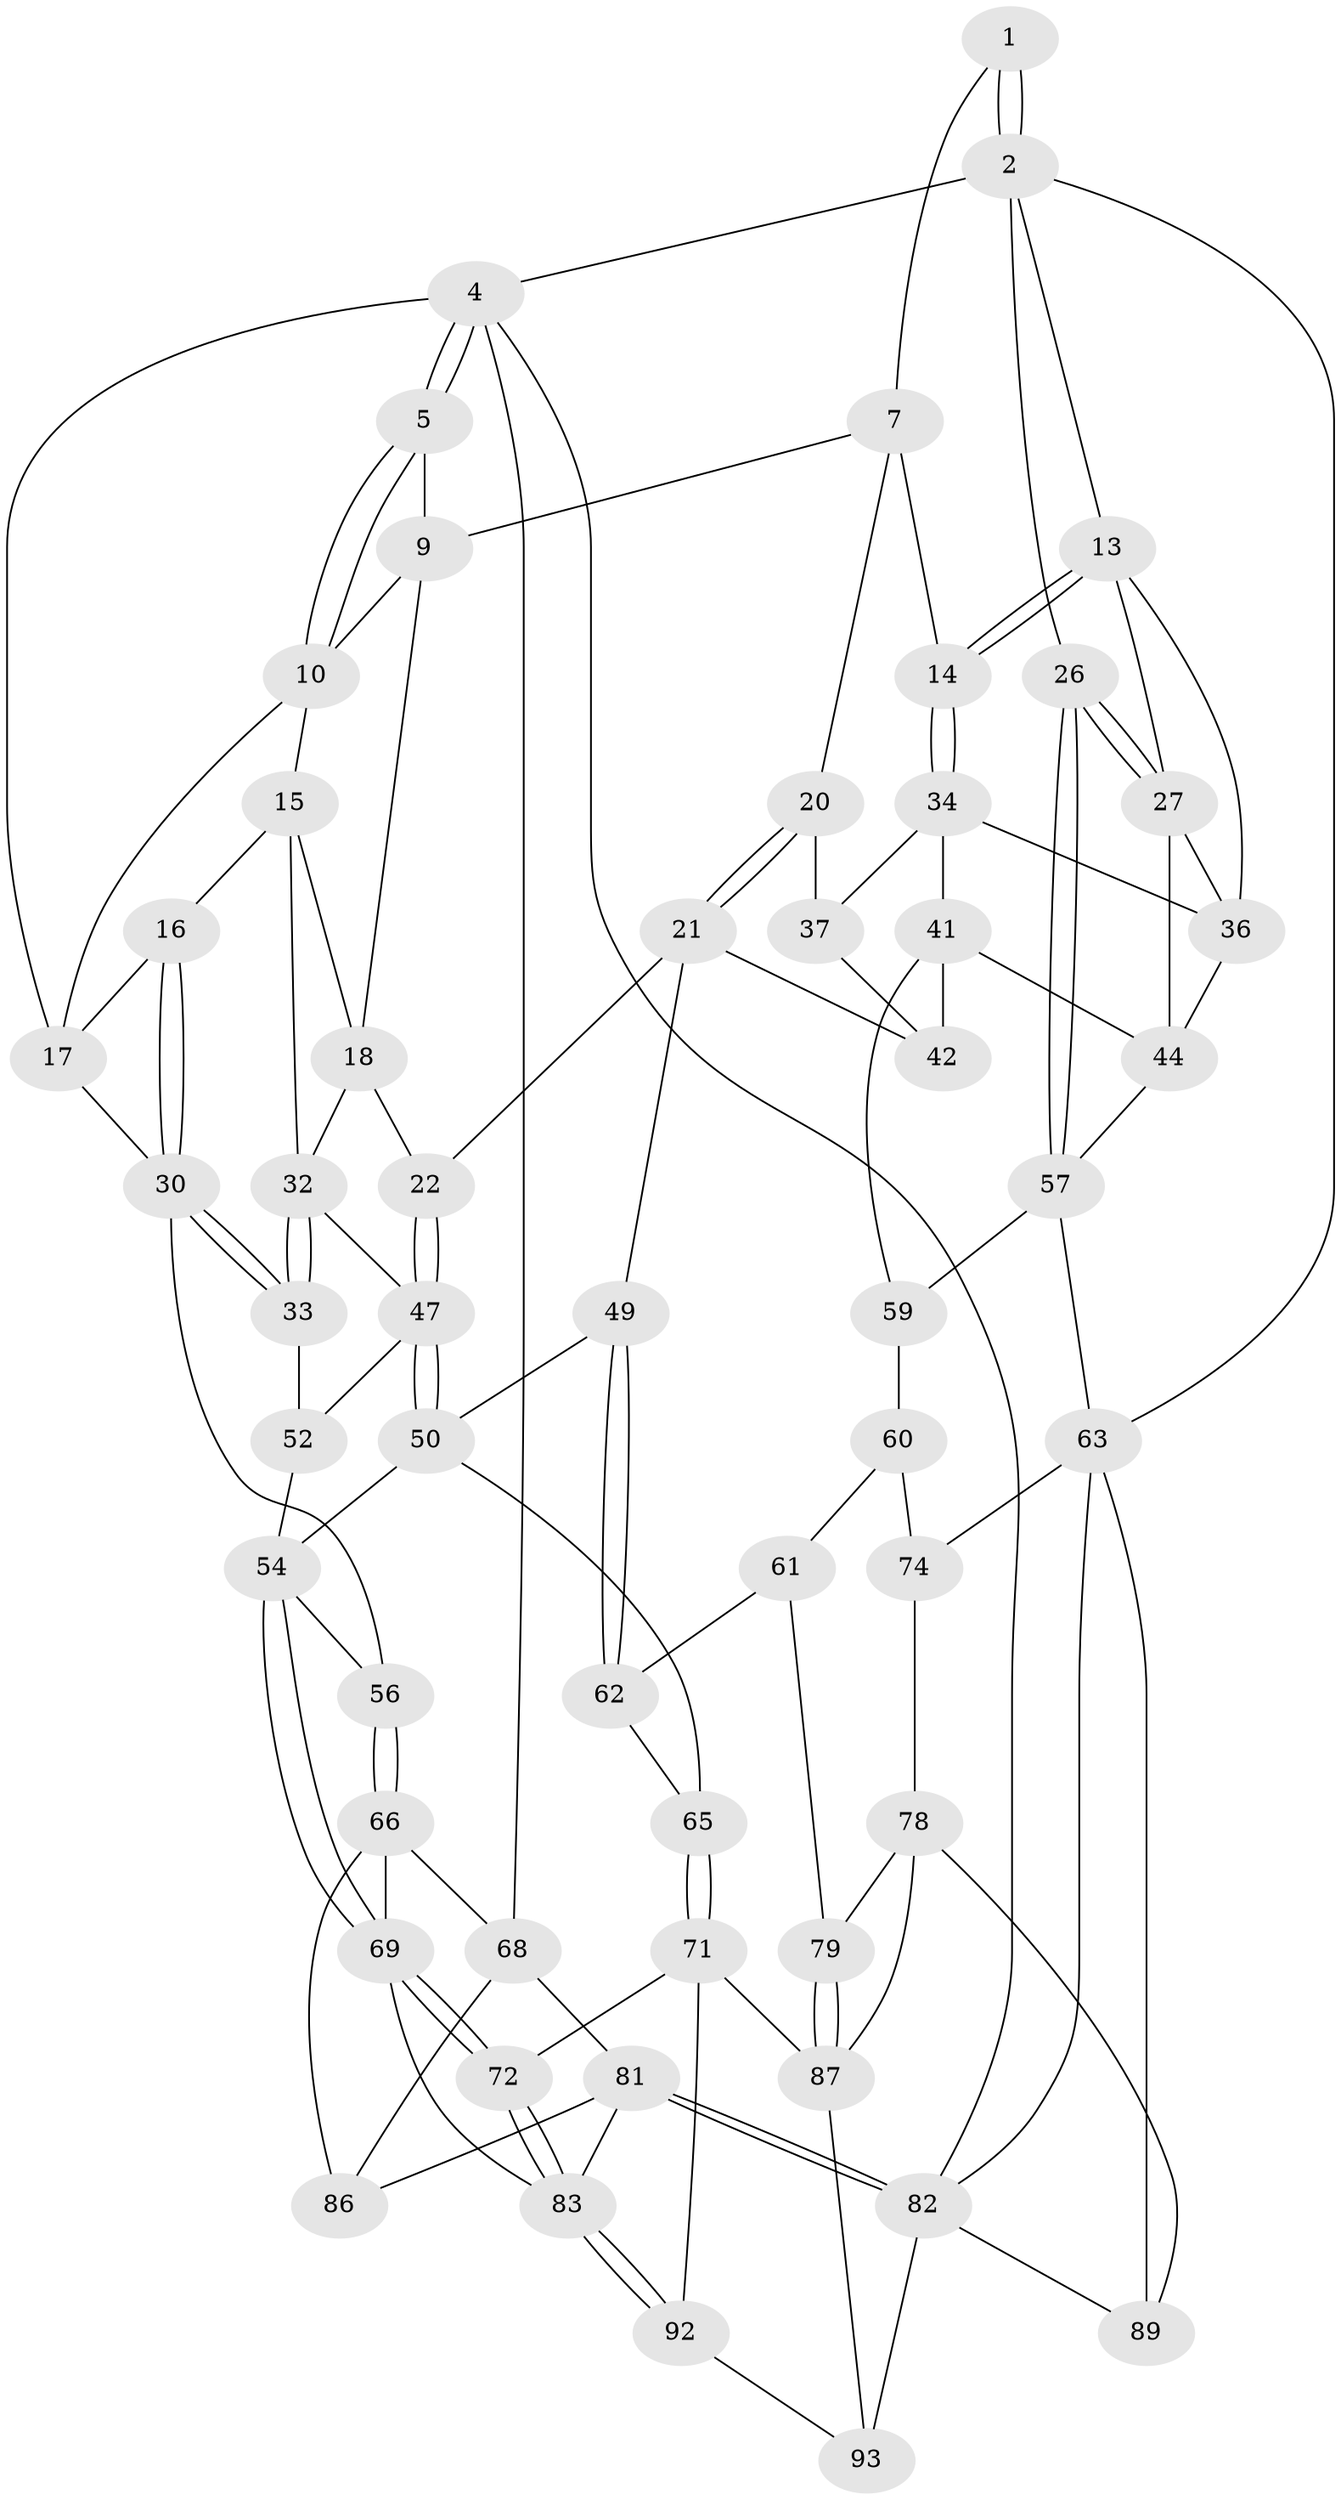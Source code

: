 // Generated by graph-tools (version 1.1) at 2025/24/03/03/25 07:24:35]
// undirected, 56 vertices, 123 edges
graph export_dot {
graph [start="1"]
  node [color=gray90,style=filled];
  1 [pos="+0.5824161068378576+0"];
  2 [pos="+1+0",super="+3"];
  4 [pos="+0+0",super="+24"];
  5 [pos="+0+0",super="+6"];
  7 [pos="+0.5777718588092595+0.07078828091112382",super="+8"];
  9 [pos="+0.34482439144532584+0.09840220541634244",super="+12"];
  10 [pos="+0.1785770121527813+0.12434511186368044",super="+11"];
  13 [pos="+0.8942039034394691+0.058313787409875965",super="+29"];
  14 [pos="+0.634681058211035+0.18489574626798838"];
  15 [pos="+0.22227323251470213+0.2360756021686156",super="+19"];
  16 [pos="+0.19967520613689776+0.23481279535395963"];
  17 [pos="+0.16496608652818637+0.18597590617467308",super="+25"];
  18 [pos="+0.29813905755413406+0.22778443027108955",super="+23"];
  20 [pos="+0.4489311345686208+0.2589023907447208",super="+38"];
  21 [pos="+0.44261605490794037+0.265543461931245",super="+46"];
  22 [pos="+0.4377780343877503+0.26811641249185986"];
  26 [pos="+1+0.29812703143063773"];
  27 [pos="+0.9141208122591008+0.3037407159779592",super="+28"];
  30 [pos="+0.17400477264675784+0.38542201804049875",super="+31"];
  32 [pos="+0.2519966737067839+0.3545812479530343",super="+40"];
  33 [pos="+0.24605101830152676+0.36306008205638096"];
  34 [pos="+0.6440140372063041+0.21915228744138665",super="+35"];
  36 [pos="+0.7556432568731981+0.22274783229708567",super="+39"];
  37 [pos="+0.5768954208832979+0.2522567977804672",super="+43"];
  41 [pos="+0.6757958558465481+0.4162646490818909",super="+45"];
  42 [pos="+0.606801920815557+0.43735182788040816"];
  44 [pos="+0.7662528419653398+0.4214424841655198",super="+51"];
  47 [pos="+0.4116573868682658+0.4211247094438905",super="+48"];
  49 [pos="+0.5355347610577812+0.49137198237794144"];
  50 [pos="+0.4722506698710921+0.48928590158129964",super="+53"];
  52 [pos="+0.31240719032623876+0.40520581273499934"];
  54 [pos="+0.3344516800360988+0.5527232768453793",super="+55"];
  56 [pos="+0.07794433820258546+0.4344503642000034"];
  57 [pos="+1+0.5785797581385619",super="+58"];
  59 [pos="+0.7728096720806111+0.5420267784770925"];
  60 [pos="+0.7588812063914423+0.5941927420025743",super="+75"];
  61 [pos="+0.7493330717528764+0.6011134559972406",super="+76"];
  62 [pos="+0.5552412031694206+0.5745643290109558",super="+64"];
  63 [pos="+1+0.692350613731959",super="+73"];
  65 [pos="+0.44682237188467316+0.7255844206487354"];
  66 [pos="+0.17212690247553367+0.5830427396127722",super="+67"];
  68 [pos="+0+0.6301849992722929",super="+80"];
  69 [pos="+0.2825385858754014+0.5774975649739859",super="+70"];
  71 [pos="+0.4424025365689571+0.739794779902779",super="+88"];
  72 [pos="+0.400701069281246+0.7723068497404753"];
  74 [pos="+0.9249220354071545+0.7303949230645684",super="+77"];
  78 [pos="+0.6913419659426764+0.7741650088643883",super="+90"];
  79 [pos="+0.6669683376535106+0.7729244786557792"];
  81 [pos="+0+1",super="+85"];
  82 [pos="+0+1",super="+95"];
  83 [pos="+0.3330903077605989+0.8633453705019344",super="+84"];
  86 [pos="+0.10621113705239701+0.7109605886765716"];
  87 [pos="+0.6490380761709172+0.795194134571234",super="+91"];
  89 [pos="+0.9705412756538007+0.7884452885520655"];
  92 [pos="+0.3703051595008148+1"];
  93 [pos="+0.6922572552653941+1",super="+94"];
  1 -- 2;
  1 -- 2;
  1 -- 7;
  2 -- 13;
  2 -- 26;
  2 -- 4;
  2 -- 63;
  4 -- 5;
  4 -- 5;
  4 -- 82;
  4 -- 68;
  4 -- 17;
  5 -- 10;
  5 -- 10;
  5 -- 9;
  7 -- 14;
  7 -- 9;
  7 -- 20;
  9 -- 18;
  9 -- 10;
  10 -- 17;
  10 -- 15;
  13 -- 14;
  13 -- 14;
  13 -- 27;
  13 -- 36;
  14 -- 34;
  14 -- 34;
  15 -- 16;
  15 -- 32;
  15 -- 18;
  16 -- 17;
  16 -- 30;
  16 -- 30;
  17 -- 30;
  18 -- 32;
  18 -- 22;
  20 -- 21;
  20 -- 21;
  20 -- 37 [weight=2];
  21 -- 22;
  21 -- 49;
  21 -- 42;
  22 -- 47;
  22 -- 47;
  26 -- 27;
  26 -- 27;
  26 -- 57;
  26 -- 57;
  27 -- 36;
  27 -- 44;
  30 -- 33;
  30 -- 33;
  30 -- 56;
  32 -- 33;
  32 -- 33;
  32 -- 47;
  33 -- 52;
  34 -- 37;
  34 -- 41;
  34 -- 36;
  36 -- 44;
  37 -- 42;
  41 -- 42;
  41 -- 59;
  41 -- 44;
  44 -- 57;
  47 -- 50;
  47 -- 50;
  47 -- 52;
  49 -- 50;
  49 -- 62;
  49 -- 62;
  50 -- 65;
  50 -- 54;
  52 -- 54;
  54 -- 69;
  54 -- 69;
  54 -- 56;
  56 -- 66;
  56 -- 66;
  57 -- 59;
  57 -- 63;
  59 -- 60;
  60 -- 61;
  60 -- 74 [weight=2];
  61 -- 62 [weight=2];
  61 -- 79;
  62 -- 65;
  63 -- 89;
  63 -- 74;
  63 -- 82;
  65 -- 71;
  65 -- 71;
  66 -- 68;
  66 -- 86;
  66 -- 69;
  68 -- 81;
  68 -- 86;
  69 -- 72;
  69 -- 72;
  69 -- 83;
  71 -- 72;
  71 -- 92;
  71 -- 87;
  72 -- 83;
  72 -- 83;
  74 -- 78;
  78 -- 79;
  78 -- 89;
  78 -- 87;
  79 -- 87;
  79 -- 87;
  81 -- 82;
  81 -- 82;
  81 -- 83;
  81 -- 86;
  82 -- 89;
  82 -- 93 [weight=2];
  83 -- 92;
  83 -- 92;
  87 -- 93;
  92 -- 93;
}
